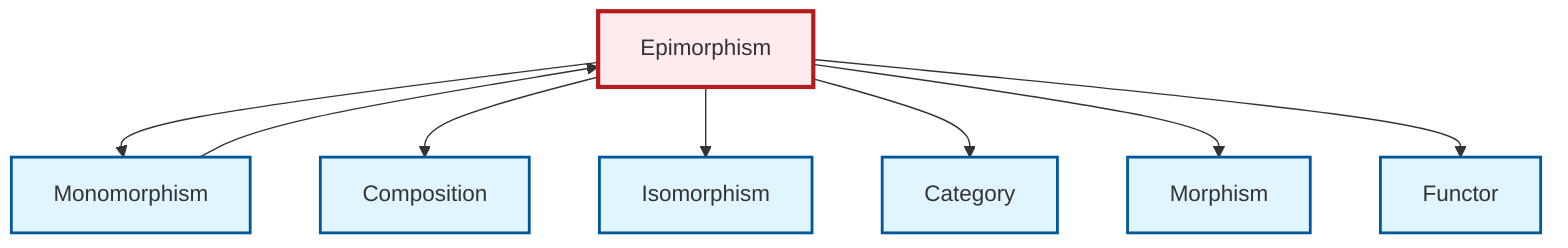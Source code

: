 graph TD
    classDef definition fill:#e1f5fe,stroke:#01579b,stroke-width:2px
    classDef theorem fill:#f3e5f5,stroke:#4a148c,stroke-width:2px
    classDef axiom fill:#fff3e0,stroke:#e65100,stroke-width:2px
    classDef example fill:#e8f5e9,stroke:#1b5e20,stroke-width:2px
    classDef current fill:#ffebee,stroke:#b71c1c,stroke-width:3px
    def-functor["Functor"]:::definition
    def-morphism["Morphism"]:::definition
    def-epimorphism["Epimorphism"]:::definition
    def-composition["Composition"]:::definition
    def-monomorphism["Monomorphism"]:::definition
    def-category["Category"]:::definition
    def-isomorphism["Isomorphism"]:::definition
    def-epimorphism --> def-monomorphism
    def-epimorphism --> def-composition
    def-epimorphism --> def-isomorphism
    def-epimorphism --> def-category
    def-monomorphism --> def-epimorphism
    def-epimorphism --> def-morphism
    def-epimorphism --> def-functor
    class def-epimorphism current
